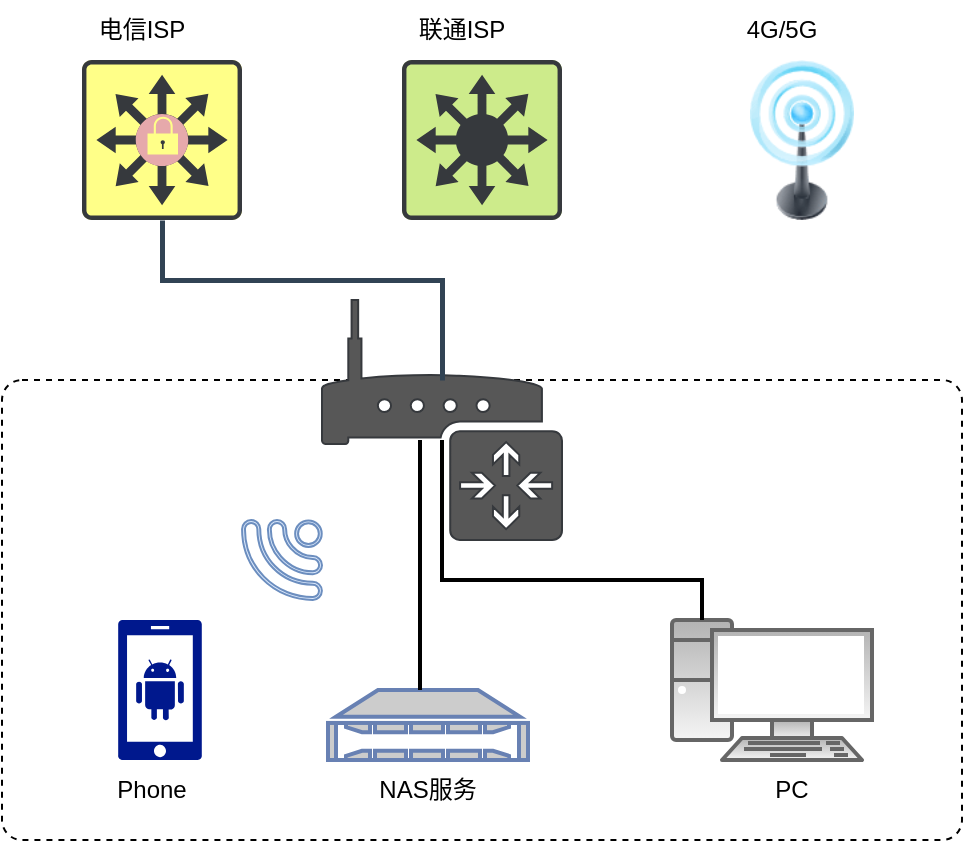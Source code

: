 <mxfile version="15.7.3" type="device" pages="3"><diagram id="WI9T0HZ2pTsCkuznbFz-" name="双wan+双lan_问题"><mxGraphModel dx="1102" dy="888" grid="1" gridSize="10" guides="1" tooltips="1" connect="1" arrows="1" fold="1" page="1" pageScale="1" pageWidth="1169" pageHeight="827" math="0" shadow="0"><root><mxCell id="0"/><mxCell id="1" parent="0"/><mxCell id="tNfHFTTqY04Cz1p7SQMO-42" value="" style="rounded=1;whiteSpace=wrap;html=1;fillColor=none;absoluteArcSize=1;dashed=1;" parent="1" vertex="1"><mxGeometry x="210" y="290" width="480" height="230" as="geometry"/></mxCell><mxCell id="tNfHFTTqY04Cz1p7SQMO-22" value="" style="sketch=0;pointerEvents=1;shadow=0;dashed=0;html=1;strokeColor=#36393d;fillColor=#575757;labelPosition=center;verticalLabelPosition=bottom;verticalAlign=top;outlineConnect=0;align=center;shape=mxgraph.office.devices.router;" parent="1" vertex="1"><mxGeometry x="370" y="250" width="120" height="120" as="geometry"/></mxCell><mxCell id="tNfHFTTqY04Cz1p7SQMO-24" value="" style="sketch=0;points=[[0.015,0.015,0],[0.985,0.015,0],[0.985,0.985,0],[0.015,0.985,0],[0.25,0,0],[0.5,0,0],[0.75,0,0],[1,0.25,0],[1,0.5,0],[1,0.75,0],[0.75,1,0],[0.5,1,0],[0.25,1,0],[0,0.75,0],[0,0.5,0],[0,0.25,0]];verticalLabelPosition=bottom;html=1;verticalAlign=top;aspect=fixed;align=center;pointerEvents=1;shape=mxgraph.cisco19.rect;prIcon=l3_switch;fillColor=#cdeb8b;strokeColor=#36393d;" parent="1" vertex="1"><mxGeometry x="410" y="130" width="80" height="80" as="geometry"/></mxCell><mxCell id="tNfHFTTqY04Cz1p7SQMO-25" style="edgeStyle=orthogonalEdgeStyle;rounded=0;orthogonalLoop=1;jettySize=auto;html=1;exitX=0.5;exitY=1;exitDx=0;exitDy=0;exitPerimeter=0;strokeWidth=2.5;endArrow=none;endFill=0;fillColor=#647687;strokeColor=#314354;" parent="1" source="tNfHFTTqY04Cz1p7SQMO-26" target="tNfHFTTqY04Cz1p7SQMO-42" edge="1"><mxGeometry relative="1" as="geometry"><Array as="points"><mxPoint x="290" y="240"/><mxPoint x="430" y="240"/></Array></mxGeometry></mxCell><mxCell id="tNfHFTTqY04Cz1p7SQMO-26" value="" style="sketch=0;points=[[0.015,0.015,0],[0.985,0.015,0],[0.985,0.985,0],[0.015,0.985,0],[0.25,0,0],[0.5,0,0],[0.75,0,0],[1,0.25,0],[1,0.5,0],[1,0.75,0],[0.75,1,0],[0.5,1,0],[0.25,1,0],[0,0.75,0],[0,0.5,0],[0,0.25,0]];verticalLabelPosition=bottom;html=1;verticalAlign=top;aspect=fixed;align=center;pointerEvents=1;shape=mxgraph.cisco19.rect;prIcon=secure_catalyst_switch_color;fillColor=#ffff88;strokeColor=#36393d;" parent="1" vertex="1"><mxGeometry x="250" y="130" width="80" height="80" as="geometry"/></mxCell><mxCell id="tNfHFTTqY04Cz1p7SQMO-27" value="" style="image;html=1;image=img/lib/clip_art/telecommunication/Signal_tower_on_128x128.png;imageBackground=none;" parent="1" vertex="1"><mxGeometry x="570" y="130" width="80" height="80" as="geometry"/></mxCell><mxCell id="tNfHFTTqY04Cz1p7SQMO-28" value="" style="sketch=0;aspect=fixed;pointerEvents=1;shadow=0;dashed=0;html=1;strokeColor=none;labelPosition=center;verticalLabelPosition=bottom;verticalAlign=top;align=center;fillColor=#00188D;shape=mxgraph.mscae.enterprise.android_phone" parent="1" vertex="1"><mxGeometry x="268" y="410" width="42" height="70" as="geometry"/></mxCell><mxCell id="tNfHFTTqY04Cz1p7SQMO-29" value="" style="verticalAlign=top;verticalLabelPosition=bottom;labelPosition=center;align=center;html=1;outlineConnect=0;fillColor=#f5f5f5;strokeColor=#666666;gradientDirection=north;strokeWidth=2;shape=mxgraph.networks.pc;gradientColor=#b3b3b3;" parent="1" vertex="1"><mxGeometry x="545" y="410" width="100" height="70" as="geometry"/></mxCell><mxCell id="tNfHFTTqY04Cz1p7SQMO-30" value="" style="fontColor=#0066CC;verticalAlign=top;verticalLabelPosition=bottom;labelPosition=center;align=center;html=1;outlineConnect=0;fillColor=#CCCCCC;strokeColor=#6881B3;gradientColor=none;gradientDirection=north;strokeWidth=2;shape=mxgraph.networks.nas_filer;" parent="1" vertex="1"><mxGeometry x="373" y="445" width="100" height="35" as="geometry"/></mxCell><mxCell id="tNfHFTTqY04Cz1p7SQMO-31" value="电信ISP" style="text;html=1;strokeColor=none;fillColor=none;align=center;verticalAlign=middle;whiteSpace=wrap;rounded=0;dashed=1;" parent="1" vertex="1"><mxGeometry x="250" y="100" width="60" height="30" as="geometry"/></mxCell><mxCell id="tNfHFTTqY04Cz1p7SQMO-32" value="联通ISP" style="text;html=1;strokeColor=none;fillColor=none;align=center;verticalAlign=middle;whiteSpace=wrap;rounded=0;dashed=1;" parent="1" vertex="1"><mxGeometry x="410" y="100" width="60" height="30" as="geometry"/></mxCell><mxCell id="tNfHFTTqY04Cz1p7SQMO-33" value="4G/5G" style="text;html=1;strokeColor=none;fillColor=none;align=center;verticalAlign=middle;whiteSpace=wrap;rounded=0;dashed=1;" parent="1" vertex="1"><mxGeometry x="570" y="100" width="60" height="30" as="geometry"/></mxCell><mxCell id="tNfHFTTqY04Cz1p7SQMO-34" value="NAS服务" style="text;html=1;strokeColor=none;fillColor=none;align=center;verticalAlign=middle;whiteSpace=wrap;rounded=0;dashed=1;" parent="1" vertex="1"><mxGeometry x="388" y="480" width="70" height="30" as="geometry"/></mxCell><mxCell id="tNfHFTTqY04Cz1p7SQMO-35" value="Phone" style="text;html=1;strokeColor=none;fillColor=none;align=center;verticalAlign=middle;whiteSpace=wrap;rounded=0;dashed=1;" parent="1" vertex="1"><mxGeometry x="250" y="480" width="70" height="30" as="geometry"/></mxCell><mxCell id="tNfHFTTqY04Cz1p7SQMO-36" value="PC" style="text;html=1;strokeColor=none;fillColor=none;align=center;verticalAlign=middle;whiteSpace=wrap;rounded=0;dashed=1;" parent="1" vertex="1"><mxGeometry x="570" y="480" width="70" height="30" as="geometry"/></mxCell><mxCell id="tNfHFTTqY04Cz1p7SQMO-37" value="" style="sketch=0;pointerEvents=1;shadow=0;dashed=0;html=1;strokeColor=#6c8ebf;fillColor=#dae8fc;aspect=fixed;labelPosition=center;verticalLabelPosition=bottom;verticalAlign=top;align=center;outlineConnect=0;shape=mxgraph.vvd.wi_fi;rotation=-180;" parent="1" vertex="1"><mxGeometry x="330" y="360" width="40" height="40" as="geometry"/></mxCell><mxCell id="tNfHFTTqY04Cz1p7SQMO-38" value="" style="endArrow=none;html=1;rounded=0;strokeWidth=2;" parent="1" edge="1"><mxGeometry width="50" height="50" relative="1" as="geometry"><mxPoint x="419" y="445" as="sourcePoint"/><mxPoint x="419" y="320" as="targetPoint"/></mxGeometry></mxCell><mxCell id="tNfHFTTqY04Cz1p7SQMO-39" value="" style="endArrow=none;html=1;rounded=0;strokeWidth=2;edgeStyle=orthogonalEdgeStyle;" parent="1" target="tNfHFTTqY04Cz1p7SQMO-29" edge="1"><mxGeometry width="50" height="50" relative="1" as="geometry"><mxPoint x="430" y="320" as="sourcePoint"/><mxPoint x="600" y="490" as="targetPoint"/><Array as="points"><mxPoint x="430" y="390"/><mxPoint x="560" y="390"/></Array></mxGeometry></mxCell></root></mxGraphModel></diagram><diagram name="双wan+双lan_问题2" id="8Zpc7m2dw9baMLLHjwg8"><mxGraphModel dx="1102" dy="865" grid="1" gridSize="10" guides="1" tooltips="1" connect="1" arrows="1" fold="1" page="1" pageScale="1" pageWidth="1169" pageHeight="827" math="0" shadow="0"><root><mxCell id="gD0XFyobOpc1270kz2I8-0"/><mxCell id="gD0XFyobOpc1270kz2I8-1" parent="gD0XFyobOpc1270kz2I8-0"/><mxCell id="gD0XFyobOpc1270kz2I8-2" value="" style="sketch=0;pointerEvents=1;shadow=0;dashed=0;html=1;strokeColor=#36393d;fillColor=#575757;labelPosition=center;verticalLabelPosition=bottom;verticalAlign=top;outlineConnect=0;align=center;shape=mxgraph.office.devices.router;" parent="gD0XFyobOpc1270kz2I8-1" vertex="1"><mxGeometry x="360" y="240" width="120" height="120" as="geometry"/></mxCell><mxCell id="t004PNwADLbeiE0rOJ9F-2" value="" style="edgeStyle=orthogonalEdgeStyle;rounded=0;orthogonalLoop=1;jettySize=auto;html=1;endArrow=none;endFill=0;strokeColor=#6D1F00;strokeWidth=2.5;fillColor=#a0522d;" parent="gD0XFyobOpc1270kz2I8-1" source="gD0XFyobOpc1270kz2I8-3" target="gD0XFyobOpc1270kz2I8-4" edge="1"><mxGeometry relative="1" as="geometry"/></mxCell><mxCell id="gD0XFyobOpc1270kz2I8-4" value="" style="sketch=0;points=[[0.015,0.015,0],[0.985,0.015,0],[0.985,0.985,0],[0.015,0.985,0],[0.25,0,0],[0.5,0,0],[0.75,0,0],[1,0.25,0],[1,0.5,0],[1,0.75,0],[0.75,1,0],[0.5,1,0],[0.25,1,0],[0,0.75,0],[0,0.5,0],[0,0.25,0]];verticalLabelPosition=bottom;html=1;verticalAlign=top;aspect=fixed;align=center;pointerEvents=1;shape=mxgraph.cisco19.rect;prIcon=l3_switch;fillColor=#cdeb8b;strokeColor=#36393d;" parent="gD0XFyobOpc1270kz2I8-1" vertex="1"><mxGeometry x="400" y="120" width="80" height="80" as="geometry"/></mxCell><mxCell id="gD0XFyobOpc1270kz2I8-5" style="edgeStyle=orthogonalEdgeStyle;rounded=0;orthogonalLoop=1;jettySize=auto;html=1;exitX=0.5;exitY=1;exitDx=0;exitDy=0;exitPerimeter=0;strokeWidth=2.5;endArrow=none;endFill=0;fillColor=#647687;strokeColor=#314354;" parent="gD0XFyobOpc1270kz2I8-1" source="gD0XFyobOpc1270kz2I8-6" target="gD0XFyobOpc1270kz2I8-3" edge="1"><mxGeometry relative="1" as="geometry"><Array as="points"><mxPoint x="280" y="230"/><mxPoint x="420" y="230"/></Array></mxGeometry></mxCell><mxCell id="gD0XFyobOpc1270kz2I8-6" value="" style="sketch=0;points=[[0.015,0.015,0],[0.985,0.015,0],[0.985,0.985,0],[0.015,0.985,0],[0.25,0,0],[0.5,0,0],[0.75,0,0],[1,0.25,0],[1,0.5,0],[1,0.75,0],[0.75,1,0],[0.5,1,0],[0.25,1,0],[0,0.75,0],[0,0.5,0],[0,0.25,0]];verticalLabelPosition=bottom;html=1;verticalAlign=top;aspect=fixed;align=center;pointerEvents=1;shape=mxgraph.cisco19.rect;prIcon=secure_catalyst_switch_color;fillColor=#ffff88;strokeColor=#36393d;" parent="gD0XFyobOpc1270kz2I8-1" vertex="1"><mxGeometry x="240" y="120" width="80" height="80" as="geometry"/></mxCell><mxCell id="gD0XFyobOpc1270kz2I8-7" value="" style="image;html=1;image=img/lib/clip_art/telecommunication/Signal_tower_on_128x128.png;imageBackground=none;" parent="gD0XFyobOpc1270kz2I8-1" vertex="1"><mxGeometry x="560" y="120" width="80" height="80" as="geometry"/></mxCell><mxCell id="gD0XFyobOpc1270kz2I8-8" value="" style="sketch=0;aspect=fixed;pointerEvents=1;shadow=0;dashed=0;html=1;strokeColor=none;labelPosition=center;verticalLabelPosition=bottom;verticalAlign=top;align=center;fillColor=#00188D;shape=mxgraph.mscae.enterprise.android_phone" parent="gD0XFyobOpc1270kz2I8-1" vertex="1"><mxGeometry x="258" y="400" width="42" height="70" as="geometry"/></mxCell><mxCell id="gD0XFyobOpc1270kz2I8-9" value="" style="verticalAlign=top;verticalLabelPosition=bottom;labelPosition=center;align=center;html=1;outlineConnect=0;fillColor=#f5f5f5;strokeColor=#666666;gradientDirection=north;strokeWidth=2;shape=mxgraph.networks.pc;gradientColor=#b3b3b3;" parent="gD0XFyobOpc1270kz2I8-1" vertex="1"><mxGeometry x="535" y="400" width="100" height="70" as="geometry"/></mxCell><mxCell id="gD0XFyobOpc1270kz2I8-10" value="" style="fontColor=#0066CC;verticalAlign=top;verticalLabelPosition=bottom;labelPosition=center;align=center;html=1;outlineConnect=0;fillColor=#CCCCCC;strokeColor=#6881B3;gradientColor=none;gradientDirection=north;strokeWidth=2;shape=mxgraph.networks.nas_filer;" parent="gD0XFyobOpc1270kz2I8-1" vertex="1"><mxGeometry x="363" y="435" width="100" height="35" as="geometry"/></mxCell><mxCell id="gD0XFyobOpc1270kz2I8-11" value="电信ISP" style="text;html=1;strokeColor=none;fillColor=none;align=center;verticalAlign=middle;whiteSpace=wrap;rounded=0;dashed=1;" parent="gD0XFyobOpc1270kz2I8-1" vertex="1"><mxGeometry x="240" y="90" width="60" height="30" as="geometry"/></mxCell><mxCell id="gD0XFyobOpc1270kz2I8-12" value="联通ISP" style="text;html=1;strokeColor=none;fillColor=none;align=center;verticalAlign=middle;whiteSpace=wrap;rounded=0;dashed=1;" parent="gD0XFyobOpc1270kz2I8-1" vertex="1"><mxGeometry x="400" y="90" width="60" height="30" as="geometry"/></mxCell><mxCell id="gD0XFyobOpc1270kz2I8-13" value="4G/5G" style="text;html=1;strokeColor=none;fillColor=none;align=center;verticalAlign=middle;whiteSpace=wrap;rounded=0;dashed=1;" parent="gD0XFyobOpc1270kz2I8-1" vertex="1"><mxGeometry x="560" y="90" width="60" height="30" as="geometry"/></mxCell><mxCell id="gD0XFyobOpc1270kz2I8-14" value="NAS服务" style="text;html=1;strokeColor=none;fillColor=none;align=center;verticalAlign=middle;whiteSpace=wrap;rounded=0;dashed=1;" parent="gD0XFyobOpc1270kz2I8-1" vertex="1"><mxGeometry x="378" y="470" width="70" height="30" as="geometry"/></mxCell><mxCell id="gD0XFyobOpc1270kz2I8-15" value="Phone" style="text;html=1;strokeColor=none;fillColor=none;align=center;verticalAlign=middle;whiteSpace=wrap;rounded=0;dashed=1;" parent="gD0XFyobOpc1270kz2I8-1" vertex="1"><mxGeometry x="240" y="470" width="70" height="30" as="geometry"/></mxCell><mxCell id="gD0XFyobOpc1270kz2I8-16" value="PC" style="text;html=1;strokeColor=none;fillColor=none;align=center;verticalAlign=middle;whiteSpace=wrap;rounded=0;dashed=1;" parent="gD0XFyobOpc1270kz2I8-1" vertex="1"><mxGeometry x="560" y="470" width="70" height="30" as="geometry"/></mxCell><mxCell id="gD0XFyobOpc1270kz2I8-17" value="" style="sketch=0;pointerEvents=1;shadow=0;dashed=0;html=1;strokeColor=#6c8ebf;fillColor=#dae8fc;aspect=fixed;labelPosition=center;verticalLabelPosition=bottom;verticalAlign=top;align=center;outlineConnect=0;shape=mxgraph.vvd.wi_fi;rotation=-180;" parent="gD0XFyobOpc1270kz2I8-1" vertex="1"><mxGeometry x="320" y="350" width="40" height="40" as="geometry"/></mxCell><mxCell id="gD0XFyobOpc1270kz2I8-18" value="" style="endArrow=none;html=1;rounded=0;strokeWidth=2;" parent="gD0XFyobOpc1270kz2I8-1" edge="1"><mxGeometry width="50" height="50" relative="1" as="geometry"><mxPoint x="409" y="435" as="sourcePoint"/><mxPoint x="409" y="310" as="targetPoint"/></mxGeometry></mxCell><mxCell id="gD0XFyobOpc1270kz2I8-19" value="" style="endArrow=none;html=1;rounded=0;strokeWidth=2;edgeStyle=orthogonalEdgeStyle;" parent="gD0XFyobOpc1270kz2I8-1" target="gD0XFyobOpc1270kz2I8-9" edge="1"><mxGeometry width="50" height="50" relative="1" as="geometry"><mxPoint x="420" y="310" as="sourcePoint"/><mxPoint x="590" y="480" as="targetPoint"/><Array as="points"><mxPoint x="420" y="380"/><mxPoint x="550" y="380"/></Array></mxGeometry></mxCell><mxCell id="gD0XFyobOpc1270kz2I8-21" style="edgeStyle=orthogonalEdgeStyle;rounded=0;orthogonalLoop=1;jettySize=auto;html=1;exitX=0.5;exitY=1;exitDx=0;exitDy=0;strokeWidth=2.5;endArrow=none;endFill=0;strokeColor=#FF9933;fillColor=#fa6800;entryX=0.542;entryY=0;entryDx=0;entryDy=0;entryPerimeter=0;" parent="gD0XFyobOpc1270kz2I8-1" source="gD0XFyobOpc1270kz2I8-7" target="gD0XFyobOpc1270kz2I8-3" edge="1"><mxGeometry relative="1" as="geometry"><mxPoint x="450" y="210" as="sourcePoint"/><mxPoint x="440" y="290" as="targetPoint"/><Array as="points"><mxPoint x="600" y="230"/><mxPoint x="460" y="230"/></Array></mxGeometry></mxCell><mxCell id="gD0XFyobOpc1270kz2I8-22" value="" style="endArrow=none;html=1;rounded=0;strokeWidth=2;" parent="gD0XFyobOpc1270kz2I8-1" edge="1"><mxGeometry width="50" height="50" relative="1" as="geometry"><mxPoint x="400" y="435" as="sourcePoint"/><mxPoint x="400" y="310" as="targetPoint"/></mxGeometry></mxCell><mxCell id="gD0XFyobOpc1270kz2I8-3" value="" style="rounded=1;whiteSpace=wrap;html=1;fillColor=none;absoluteArcSize=1;dashed=1;" parent="gD0XFyobOpc1270kz2I8-1" vertex="1"><mxGeometry x="200" y="280" width="480" height="230" as="geometry"/></mxCell></root></mxGraphModel></diagram><diagram id="5Dq0tDtLtYomHuF1M8E8" name="WMM表格"><mxGraphModel dx="1102" dy="888" grid="1" gridSize="10" guides="1" tooltips="1" connect="1" arrows="1" fold="1" page="1" pageScale="1" pageWidth="827" pageHeight="1169" math="0" shadow="0"><root><mxCell id="GplxKnsCqZiBSy-nbq72-0"/><mxCell id="GplxKnsCqZiBSy-nbq72-1" parent="GplxKnsCqZiBSy-nbq72-0"/><mxCell id="GplxKnsCqZiBSy-nbq72-2" value="&lt;table border=&quot;1&quot; width=&quot;100%&quot; cellpadding=&quot;4&quot; style=&quot;width: 100%; height: 100%; border-collapse: collapse; font-size: 30px;&quot;&gt;&lt;tbody style=&quot;font-size: 30px;&quot;&gt;&lt;tr style=&quot;background-color: rgb(167, 201, 66); color: rgb(255, 255, 255); border: 1px solid rgb(152, 191, 33); font-size: 30px;&quot;&gt;&lt;td style=&quot;font-size: 30px;&quot;&gt;&lt;span style=&quot;font-weight: 700; font-size: 30px;&quot;&gt;测试场景&lt;/span&gt;&lt;br style=&quot;font-size: 30px;&quot;&gt;&lt;/td&gt;&lt;th style=&quot;font-size: 30px;&quot;&gt;信道占用率&lt;/th&gt;&lt;th style=&quot;font-size: 30px;&quot;&gt;游戏时延降低&lt;/th&gt;&lt;th style=&quot;font-size: 30px;&quot;&gt;典型场景&lt;/th&gt;&lt;/tr&gt;&lt;tr style=&quot;border: 1px solid rgb(152, 191, 33); font-size: 30px;&quot;&gt;&lt;td style=&quot;font-size: 30px;&quot;&gt;2.4G频段&lt;/td&gt;&lt;td style=&quot;font-size: 30px;&quot;&gt;70%&lt;/td&gt;&lt;td style=&quot;font-size: 30px;&quot;&gt;6%&lt;/td&gt;&lt;td style=&quot;font-size: 30px;&quot;&gt;周边环境2.4G同信道设备比较多,干扰大&lt;/td&gt;&lt;/tr&gt;&lt;tr style=&quot;background-color: rgb(234, 242, 211); border: 1px solid rgb(152, 191, 33); font-size: 30px;&quot;&gt;&lt;td style=&quot;font-size: 30px;&quot;&gt;&lt;br style=&quot;font-size: 30px;&quot;&gt;&lt;/td&gt;&lt;td style=&quot;font-size: 30px;&quot;&gt;90%&lt;/td&gt;&lt;td style=&quot;font-size: 30px;&quot;&gt;20%&lt;/td&gt;&lt;td style=&quot;font-size: 30px;&quot;&gt;在2.4G同信道设备比较多的基础上, 正在使用的流量大&lt;/td&gt;&lt;/tr&gt;&lt;tr style=&quot;border: 1px solid rgb(152, 191, 33); font-size: 30px;&quot;&gt;&lt;td style=&quot;font-size: 30px;&quot;&gt;5G频段&lt;br style=&quot;font-size: 30px;&quot;&gt;&lt;/td&gt;&lt;td style=&quot;font-size: 30px;&quot;&gt;70%&lt;/td&gt;&lt;td style=&quot;font-size: 30px;&quot;&gt;3%&lt;/td&gt;&lt;td style=&quot;font-size: 30px;&quot;&gt;多设备使用5G同时看视频,直播等占用带宽300Mbps&lt;/td&gt;&lt;/tr&gt;&lt;tr style=&quot;background-color: rgb(234, 242, 211); border: 1px solid rgb(152, 191, 33); font-size: 30px;&quot;&gt;&lt;td style=&quot;font-size: 30px;&quot;&gt;&lt;br style=&quot;font-size: 30px;&quot;&gt;&lt;/td&gt;&lt;td style=&quot;font-size: 30px;&quot;&gt;90%&lt;/td&gt;&lt;td style=&quot;font-size: 30px;&quot;&gt;5%&lt;/td&gt;&lt;td style=&quot;font-size: 30px;&quot;&gt;多设备使用5G同时看视频,直播等占用带宽500Mbps&lt;br style=&quot;font-size: 30px;&quot;&gt;&lt;/td&gt;&lt;/tr&gt;&lt;/tbody&gt;&lt;/table&gt;" style="text;html=1;overflow=fill;rounded=0;fontSize=30;align=center;fillColor=#f5f5f5;glass=0;shadow=1;strokeColor=#666666;sketch=0;fontColor=#333333;comic=0;backgroundOutline=0;" parent="GplxKnsCqZiBSy-nbq72-1" vertex="1"><mxGeometry x="30" y="430" width="1350" height="490" as="geometry"/></mxCell></root></mxGraphModel></diagram></mxfile>